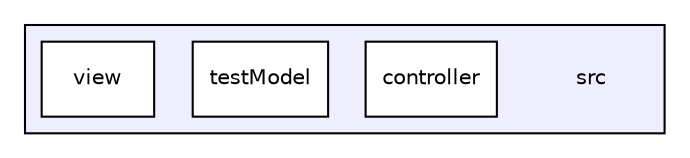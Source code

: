 digraph "C:/Users/Admin/jan/workspace/TicTacToeViewAndController/src" {
  compound=true
  node [ fontsize="10", fontname="Helvetica"];
  edge [ labelfontsize="10", labelfontname="Helvetica"];
  subgraph clusterdir_68267d1309a1af8e8297ef4c3efbcdba {
    graph [ bgcolor="#eeeeff", pencolor="black", label="" URL="dir_68267d1309a1af8e8297ef4c3efbcdba.html"];
    dir_68267d1309a1af8e8297ef4c3efbcdba [shape=plaintext label="src"];
    dir_41ef5d8a90b9cc03a02949a5c062e6f0 [shape=box label="controller" color="black" fillcolor="white" style="filled" URL="dir_41ef5d8a90b9cc03a02949a5c062e6f0.html"];
    dir_823d8d3925233ab936d59f6a84373f05 [shape=box label="testModel" color="black" fillcolor="white" style="filled" URL="dir_823d8d3925233ab936d59f6a84373f05.html"];
    dir_b39b5091e8d1d2be4b7fc59d57749634 [shape=box label="view" color="black" fillcolor="white" style="filled" URL="dir_b39b5091e8d1d2be4b7fc59d57749634.html"];
  }
}
